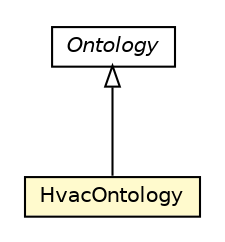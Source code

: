 #!/usr/local/bin/dot
#
# Class diagram 
# Generated by UMLGraph version R5_6-24-gf6e263 (http://www.umlgraph.org/)
#

digraph G {
	edge [fontname="Helvetica",fontsize=10,labelfontname="Helvetica",labelfontsize=10];
	node [fontname="Helvetica",fontsize=10,shape=plaintext];
	nodesep=0.25;
	ranksep=0.5;
	// org.universAAL.ontology.hvac.HvacOntology
	c202824 [label=<<table title="org.universAAL.ontology.hvac.HvacOntology" border="0" cellborder="1" cellspacing="0" cellpadding="2" port="p" bgcolor="lemonChiffon" href="./HvacOntology.html">
		<tr><td><table border="0" cellspacing="0" cellpadding="1">
<tr><td align="center" balign="center"> HvacOntology </td></tr>
		</table></td></tr>
		</table>>, URL="./HvacOntology.html", fontname="Helvetica", fontcolor="black", fontsize=10.0];
	//org.universAAL.ontology.hvac.HvacOntology extends org.universAAL.middleware.owl.Ontology
	c203007:p -> c202824:p [dir=back,arrowtail=empty];
	// org.universAAL.middleware.owl.Ontology
	c203007 [label=<<table title="org.universAAL.middleware.owl.Ontology" border="0" cellborder="1" cellspacing="0" cellpadding="2" port="p" href="http://java.sun.com/j2se/1.4.2/docs/api/org/universAAL/middleware/owl/Ontology.html">
		<tr><td><table border="0" cellspacing="0" cellpadding="1">
<tr><td align="center" balign="center"><font face="Helvetica-Oblique"> Ontology </font></td></tr>
		</table></td></tr>
		</table>>, URL="http://java.sun.com/j2se/1.4.2/docs/api/org/universAAL/middleware/owl/Ontology.html", fontname="Helvetica", fontcolor="black", fontsize=10.0];
}


